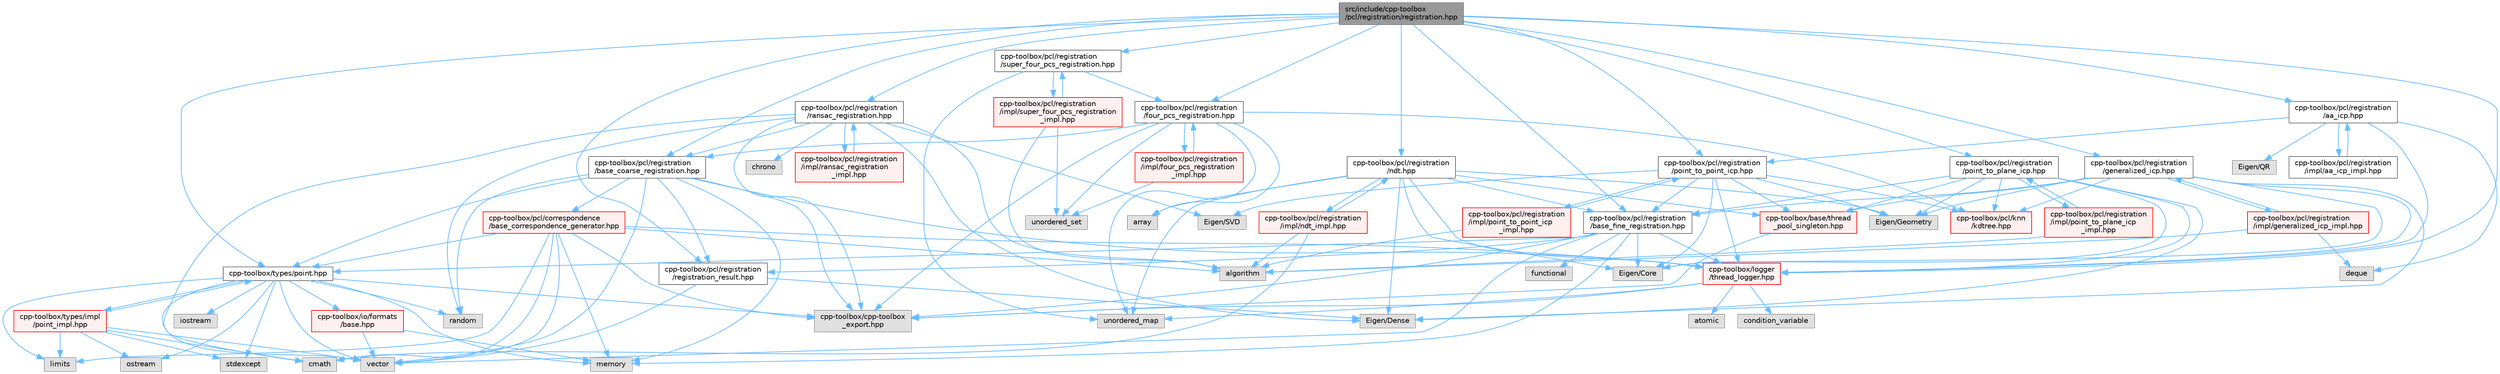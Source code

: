 digraph "src/include/cpp-toolbox/pcl/registration/registration.hpp"
{
 // LATEX_PDF_SIZE
  bgcolor="transparent";
  edge [fontname=Helvetica,fontsize=10,labelfontname=Helvetica,labelfontsize=10];
  node [fontname=Helvetica,fontsize=10,shape=box,height=0.2,width=0.4];
  Node1 [id="Node000001",label="src/include/cpp-toolbox\l/pcl/registration/registration.hpp",height=0.2,width=0.4,color="gray40", fillcolor="grey60", style="filled", fontcolor="black",tooltip="点云配准算法统一导出文件 / Unified export file for point cloud registration algorithms"];
  Node1 -> Node2 [id="edge1_Node000001_Node000002",color="steelblue1",style="solid",tooltip=" "];
  Node2 [id="Node000002",label="cpp-toolbox/pcl/registration\l/registration_result.hpp",height=0.2,width=0.4,color="grey40", fillcolor="white", style="filled",URL="$registration__result_8hpp.html",tooltip=" "];
  Node2 -> Node3 [id="edge2_Node000002_Node000003",color="steelblue1",style="solid",tooltip=" "];
  Node3 [id="Node000003",label="vector",height=0.2,width=0.4,color="grey60", fillcolor="#E0E0E0", style="filled",tooltip=" "];
  Node2 -> Node4 [id="edge3_Node000002_Node000004",color="steelblue1",style="solid",tooltip=" "];
  Node4 [id="Node000004",label="Eigen/Dense",height=0.2,width=0.4,color="grey60", fillcolor="#E0E0E0", style="filled",tooltip=" "];
  Node1 -> Node5 [id="edge4_Node000001_Node000005",color="steelblue1",style="solid",tooltip=" "];
  Node5 [id="Node000005",label="cpp-toolbox/pcl/registration\l/base_coarse_registration.hpp",height=0.2,width=0.4,color="grey40", fillcolor="white", style="filled",URL="$base__coarse__registration_8hpp.html",tooltip=" "];
  Node5 -> Node6 [id="edge5_Node000005_Node000006",color="steelblue1",style="solid",tooltip=" "];
  Node6 [id="Node000006",label="memory",height=0.2,width=0.4,color="grey60", fillcolor="#E0E0E0", style="filled",tooltip=" "];
  Node5 -> Node3 [id="edge6_Node000005_Node000003",color="steelblue1",style="solid",tooltip=" "];
  Node5 -> Node7 [id="edge7_Node000005_Node000007",color="steelblue1",style="solid",tooltip=" "];
  Node7 [id="Node000007",label="random",height=0.2,width=0.4,color="grey60", fillcolor="#E0E0E0", style="filled",tooltip=" "];
  Node5 -> Node8 [id="edge8_Node000005_Node000008",color="steelblue1",style="solid",tooltip=" "];
  Node8 [id="Node000008",label="cpp-toolbox/cpp-toolbox\l_export.hpp",height=0.2,width=0.4,color="grey60", fillcolor="#E0E0E0", style="filled",tooltip=" "];
  Node5 -> Node9 [id="edge9_Node000005_Node000009",color="steelblue1",style="solid",tooltip=" "];
  Node9 [id="Node000009",label="cpp-toolbox/pcl/correspondence\l/base_correspondence_generator.hpp",height=0.2,width=0.4,color="red", fillcolor="#FFF0F0", style="filled",URL="$base__correspondence__generator_8hpp.html",tooltip=" "];
  Node9 -> Node6 [id="edge10_Node000009_Node000006",color="steelblue1",style="solid",tooltip=" "];
  Node9 -> Node3 [id="edge11_Node000009_Node000003",color="steelblue1",style="solid",tooltip=" "];
  Node9 -> Node11 [id="edge12_Node000009_Node000011",color="steelblue1",style="solid",tooltip=" "];
  Node11 [id="Node000011",label="algorithm",height=0.2,width=0.4,color="grey60", fillcolor="#E0E0E0", style="filled",tooltip=" "];
  Node9 -> Node12 [id="edge13_Node000009_Node000012",color="steelblue1",style="solid",tooltip=" "];
  Node12 [id="Node000012",label="limits",height=0.2,width=0.4,color="grey60", fillcolor="#E0E0E0", style="filled",tooltip=" "];
  Node9 -> Node13 [id="edge14_Node000009_Node000013",color="steelblue1",style="solid",tooltip=" "];
  Node13 [id="Node000013",label="cmath",height=0.2,width=0.4,color="grey60", fillcolor="#E0E0E0", style="filled",tooltip=" "];
  Node9 -> Node14 [id="edge15_Node000009_Node000014",color="steelblue1",style="solid",tooltip=" "];
  Node14 [id="Node000014",label="cpp-toolbox/types/point.hpp",height=0.2,width=0.4,color="grey40", fillcolor="white", style="filled",URL="$point_8hpp.html",tooltip=" "];
  Node14 -> Node13 [id="edge16_Node000014_Node000013",color="steelblue1",style="solid",tooltip=" "];
  Node14 -> Node15 [id="edge17_Node000014_Node000015",color="steelblue1",style="solid",tooltip=" "];
  Node15 [id="Node000015",label="iostream",height=0.2,width=0.4,color="grey60", fillcolor="#E0E0E0", style="filled",tooltip=" "];
  Node14 -> Node12 [id="edge18_Node000014_Node000012",color="steelblue1",style="solid",tooltip=" "];
  Node14 -> Node6 [id="edge19_Node000014_Node000006",color="steelblue1",style="solid",tooltip=" "];
  Node14 -> Node16 [id="edge20_Node000014_Node000016",color="steelblue1",style="solid",tooltip=" "];
  Node16 [id="Node000016",label="ostream",height=0.2,width=0.4,color="grey60", fillcolor="#E0E0E0", style="filled",tooltip=" "];
  Node14 -> Node7 [id="edge21_Node000014_Node000007",color="steelblue1",style="solid",tooltip=" "];
  Node14 -> Node17 [id="edge22_Node000014_Node000017",color="steelblue1",style="solid",tooltip=" "];
  Node17 [id="Node000017",label="stdexcept",height=0.2,width=0.4,color="grey60", fillcolor="#E0E0E0", style="filled",tooltip=" "];
  Node14 -> Node3 [id="edge23_Node000014_Node000003",color="steelblue1",style="solid",tooltip=" "];
  Node14 -> Node8 [id="edge24_Node000014_Node000008",color="steelblue1",style="solid",tooltip=" "];
  Node14 -> Node18 [id="edge25_Node000014_Node000018",color="steelblue1",style="solid",tooltip=" "];
  Node18 [id="Node000018",label="cpp-toolbox/io/formats\l/base.hpp",height=0.2,width=0.4,color="red", fillcolor="#FFF0F0", style="filled",URL="$io_2formats_2base_8hpp.html",tooltip=" "];
  Node18 -> Node6 [id="edge26_Node000018_Node000006",color="steelblue1",style="solid",tooltip=" "];
  Node18 -> Node3 [id="edge27_Node000018_Node000003",color="steelblue1",style="solid",tooltip=" "];
  Node14 -> Node28 [id="edge28_Node000014_Node000028",color="steelblue1",style="solid",tooltip=" "];
  Node28 [id="Node000028",label="cpp-toolbox/types/impl\l/point_impl.hpp",height=0.2,width=0.4,color="red", fillcolor="#FFF0F0", style="filled",URL="$point__impl_8hpp.html",tooltip=" "];
  Node28 -> Node13 [id="edge29_Node000028_Node000013",color="steelblue1",style="solid",tooltip=" "];
  Node28 -> Node12 [id="edge30_Node000028_Node000012",color="steelblue1",style="solid",tooltip=" "];
  Node28 -> Node16 [id="edge31_Node000028_Node000016",color="steelblue1",style="solid",tooltip=" "];
  Node28 -> Node17 [id="edge32_Node000028_Node000017",color="steelblue1",style="solid",tooltip=" "];
  Node28 -> Node3 [id="edge33_Node000028_Node000003",color="steelblue1",style="solid",tooltip=" "];
  Node28 -> Node14 [id="edge34_Node000028_Node000014",color="steelblue1",style="solid",tooltip=" "];
  Node9 -> Node8 [id="edge35_Node000009_Node000008",color="steelblue1",style="solid",tooltip=" "];
  Node9 -> Node31 [id="edge36_Node000009_Node000031",color="steelblue1",style="solid",tooltip=" "];
  Node31 [id="Node000031",label="cpp-toolbox/logger\l/thread_logger.hpp",height=0.2,width=0.4,color="red", fillcolor="#FFF0F0", style="filled",URL="$thread__logger_8hpp.html",tooltip=" "];
  Node31 -> Node32 [id="edge37_Node000031_Node000032",color="steelblue1",style="solid",tooltip=" "];
  Node32 [id="Node000032",label="atomic",height=0.2,width=0.4,color="grey60", fillcolor="#E0E0E0", style="filled",tooltip=" "];
  Node31 -> Node33 [id="edge38_Node000031_Node000033",color="steelblue1",style="solid",tooltip=" "];
  Node33 [id="Node000033",label="condition_variable",height=0.2,width=0.4,color="grey60", fillcolor="#E0E0E0", style="filled",tooltip=" "];
  Node31 -> Node39 [id="edge39_Node000031_Node000039",color="steelblue1",style="solid",tooltip=" "];
  Node39 [id="Node000039",label="unordered_map",height=0.2,width=0.4,color="grey60", fillcolor="#E0E0E0", style="filled",tooltip=" "];
  Node31 -> Node8 [id="edge40_Node000031_Node000008",color="steelblue1",style="solid",tooltip=" "];
  Node5 -> Node2 [id="edge41_Node000005_Node000002",color="steelblue1",style="solid",tooltip=" "];
  Node5 -> Node14 [id="edge42_Node000005_Node000014",color="steelblue1",style="solid",tooltip=" "];
  Node5 -> Node31 [id="edge43_Node000005_Node000031",color="steelblue1",style="solid",tooltip=" "];
  Node1 -> Node46 [id="edge44_Node000001_Node000046",color="steelblue1",style="solid",tooltip=" "];
  Node46 [id="Node000046",label="cpp-toolbox/pcl/registration\l/base_fine_registration.hpp",height=0.2,width=0.4,color="grey40", fillcolor="white", style="filled",URL="$base__fine__registration_8hpp.html",tooltip=" "];
  Node46 -> Node22 [id="edge45_Node000046_Node000022",color="steelblue1",style="solid",tooltip=" "];
  Node22 [id="Node000022",label="functional",height=0.2,width=0.4,color="grey60", fillcolor="#E0E0E0", style="filled",tooltip=" "];
  Node46 -> Node6 [id="edge46_Node000046_Node000006",color="steelblue1",style="solid",tooltip=" "];
  Node46 -> Node3 [id="edge47_Node000046_Node000003",color="steelblue1",style="solid",tooltip=" "];
  Node46 -> Node8 [id="edge48_Node000046_Node000008",color="steelblue1",style="solid",tooltip=" "];
  Node46 -> Node31 [id="edge49_Node000046_Node000031",color="steelblue1",style="solid",tooltip=" "];
  Node46 -> Node2 [id="edge50_Node000046_Node000002",color="steelblue1",style="solid",tooltip=" "];
  Node46 -> Node14 [id="edge51_Node000046_Node000014",color="steelblue1",style="solid",tooltip=" "];
  Node46 -> Node47 [id="edge52_Node000046_Node000047",color="steelblue1",style="solid",tooltip=" "];
  Node47 [id="Node000047",label="Eigen/Core",height=0.2,width=0.4,color="grey60", fillcolor="#E0E0E0", style="filled",tooltip=" "];
  Node1 -> Node48 [id="edge53_Node000001_Node000048",color="steelblue1",style="solid",tooltip=" "];
  Node48 [id="Node000048",label="cpp-toolbox/pcl/registration\l/ransac_registration.hpp",height=0.2,width=0.4,color="grey40", fillcolor="white", style="filled",URL="$ransac__registration_8hpp.html",tooltip=" "];
  Node48 -> Node11 [id="edge54_Node000048_Node000011",color="steelblue1",style="solid",tooltip=" "];
  Node48 -> Node41 [id="edge55_Node000048_Node000041",color="steelblue1",style="solid",tooltip=" "];
  Node41 [id="Node000041",label="chrono",height=0.2,width=0.4,color="grey60", fillcolor="#E0E0E0", style="filled",tooltip=" "];
  Node48 -> Node7 [id="edge56_Node000048_Node000007",color="steelblue1",style="solid",tooltip=" "];
  Node48 -> Node3 [id="edge57_Node000048_Node000003",color="steelblue1",style="solid",tooltip=" "];
  Node48 -> Node4 [id="edge58_Node000048_Node000004",color="steelblue1",style="solid",tooltip=" "];
  Node48 -> Node49 [id="edge59_Node000048_Node000049",color="steelblue1",style="solid",tooltip=" "];
  Node49 [id="Node000049",label="Eigen/SVD",height=0.2,width=0.4,color="grey60", fillcolor="#E0E0E0", style="filled",tooltip=" "];
  Node48 -> Node8 [id="edge60_Node000048_Node000008",color="steelblue1",style="solid",tooltip=" "];
  Node48 -> Node5 [id="edge61_Node000048_Node000005",color="steelblue1",style="solid",tooltip=" "];
  Node48 -> Node50 [id="edge62_Node000048_Node000050",color="steelblue1",style="solid",tooltip=" "];
  Node50 [id="Node000050",label="cpp-toolbox/pcl/registration\l/impl/ransac_registration\l_impl.hpp",height=0.2,width=0.4,color="red", fillcolor="#FFF0F0", style="filled",URL="$ransac__registration__impl_8hpp.html",tooltip=" "];
  Node50 -> Node48 [id="edge63_Node000050_Node000048",color="steelblue1",style="solid",tooltip=" "];
  Node1 -> Node60 [id="edge64_Node000001_Node000060",color="steelblue1",style="solid",tooltip=" "];
  Node60 [id="Node000060",label="cpp-toolbox/pcl/registration\l/four_pcs_registration.hpp",height=0.2,width=0.4,color="grey40", fillcolor="white", style="filled",URL="$four__pcs__registration_8hpp.html",tooltip=" "];
  Node60 -> Node61 [id="edge65_Node000060_Node000061",color="steelblue1",style="solid",tooltip=" "];
  Node61 [id="Node000061",label="array",height=0.2,width=0.4,color="grey60", fillcolor="#E0E0E0", style="filled",tooltip=" "];
  Node60 -> Node39 [id="edge66_Node000060_Node000039",color="steelblue1",style="solid",tooltip=" "];
  Node60 -> Node62 [id="edge67_Node000060_Node000062",color="steelblue1",style="solid",tooltip=" "];
  Node62 [id="Node000062",label="unordered_set",height=0.2,width=0.4,color="grey60", fillcolor="#E0E0E0", style="filled",tooltip=" "];
  Node60 -> Node8 [id="edge68_Node000060_Node000008",color="steelblue1",style="solid",tooltip=" "];
  Node60 -> Node63 [id="edge69_Node000060_Node000063",color="steelblue1",style="solid",tooltip=" "];
  Node63 [id="Node000063",label="cpp-toolbox/pcl/knn\l/kdtree.hpp",height=0.2,width=0.4,color="red", fillcolor="#FFF0F0", style="filled",URL="$kdtree_8hpp.html",tooltip=" "];
  Node60 -> Node5 [id="edge70_Node000060_Node000005",color="steelblue1",style="solid",tooltip=" "];
  Node60 -> Node78 [id="edge71_Node000060_Node000078",color="steelblue1",style="solid",tooltip=" "];
  Node78 [id="Node000078",label="cpp-toolbox/pcl/registration\l/impl/four_pcs_registration\l_impl.hpp",height=0.2,width=0.4,color="red", fillcolor="#FFF0F0", style="filled",URL="$four__pcs__registration__impl_8hpp.html",tooltip=" "];
  Node78 -> Node62 [id="edge72_Node000078_Node000062",color="steelblue1",style="solid",tooltip=" "];
  Node78 -> Node60 [id="edge73_Node000078_Node000060",color="steelblue1",style="solid",tooltip=" "];
  Node1 -> Node81 [id="edge74_Node000001_Node000081",color="steelblue1",style="solid",tooltip=" "];
  Node81 [id="Node000081",label="cpp-toolbox/pcl/registration\l/super_four_pcs_registration.hpp",height=0.2,width=0.4,color="grey40", fillcolor="white", style="filled",URL="$super__four__pcs__registration_8hpp.html",tooltip=" "];
  Node81 -> Node39 [id="edge75_Node000081_Node000039",color="steelblue1",style="solid",tooltip=" "];
  Node81 -> Node60 [id="edge76_Node000081_Node000060",color="steelblue1",style="solid",tooltip=" "];
  Node81 -> Node82 [id="edge77_Node000081_Node000082",color="steelblue1",style="solid",tooltip=" "];
  Node82 [id="Node000082",label="cpp-toolbox/pcl/registration\l/impl/super_four_pcs_registration\l_impl.hpp",height=0.2,width=0.4,color="red", fillcolor="#FFF0F0", style="filled",URL="$super__four__pcs__registration__impl_8hpp.html",tooltip=" "];
  Node82 -> Node11 [id="edge78_Node000082_Node000011",color="steelblue1",style="solid",tooltip=" "];
  Node82 -> Node62 [id="edge79_Node000082_Node000062",color="steelblue1",style="solid",tooltip=" "];
  Node82 -> Node81 [id="edge80_Node000082_Node000081",color="steelblue1",style="solid",tooltip=" "];
  Node1 -> Node83 [id="edge81_Node000001_Node000083",color="steelblue1",style="solid",tooltip=" "];
  Node83 [id="Node000083",label="cpp-toolbox/pcl/registration\l/point_to_point_icp.hpp",height=0.2,width=0.4,color="grey40", fillcolor="white", style="filled",URL="$point__to__point__icp_8hpp.html",tooltip=" "];
  Node83 -> Node46 [id="edge82_Node000083_Node000046",color="steelblue1",style="solid",tooltip=" "];
  Node83 -> Node63 [id="edge83_Node000083_Node000063",color="steelblue1",style="solid",tooltip=" "];
  Node83 -> Node54 [id="edge84_Node000083_Node000054",color="steelblue1",style="solid",tooltip=" "];
  Node54 [id="Node000054",label="cpp-toolbox/base/thread\l_pool_singleton.hpp",height=0.2,width=0.4,color="red", fillcolor="#FFF0F0", style="filled",URL="$thread__pool__singleton_8hpp.html",tooltip=" "];
  Node54 -> Node8 [id="edge85_Node000054_Node000008",color="steelblue1",style="solid",tooltip=" "];
  Node83 -> Node31 [id="edge86_Node000083_Node000031",color="steelblue1",style="solid",tooltip=" "];
  Node83 -> Node47 [id="edge87_Node000083_Node000047",color="steelblue1",style="solid",tooltip=" "];
  Node83 -> Node49 [id="edge88_Node000083_Node000049",color="steelblue1",style="solid",tooltip=" "];
  Node83 -> Node84 [id="edge89_Node000083_Node000084",color="steelblue1",style="solid",tooltip=" "];
  Node84 [id="Node000084",label="Eigen/Geometry",height=0.2,width=0.4,color="grey60", fillcolor="#E0E0E0", style="filled",tooltip=" "];
  Node83 -> Node85 [id="edge90_Node000083_Node000085",color="steelblue1",style="solid",tooltip=" "];
  Node85 [id="Node000085",label="cpp-toolbox/pcl/registration\l/impl/point_to_point_icp\l_impl.hpp",height=0.2,width=0.4,color="red", fillcolor="#FFF0F0", style="filled",URL="$point__to__point__icp__impl_8hpp.html",tooltip=" "];
  Node85 -> Node83 [id="edge91_Node000085_Node000083",color="steelblue1",style="solid",tooltip=" "];
  Node85 -> Node11 [id="edge92_Node000085_Node000011",color="steelblue1",style="solid",tooltip=" "];
  Node1 -> Node86 [id="edge93_Node000001_Node000086",color="steelblue1",style="solid",tooltip=" "];
  Node86 [id="Node000086",label="cpp-toolbox/pcl/registration\l/point_to_plane_icp.hpp",height=0.2,width=0.4,color="grey40", fillcolor="white", style="filled",URL="$point__to__plane__icp_8hpp.html",tooltip=" "];
  Node86 -> Node46 [id="edge94_Node000086_Node000046",color="steelblue1",style="solid",tooltip=" "];
  Node86 -> Node63 [id="edge95_Node000086_Node000063",color="steelblue1",style="solid",tooltip=" "];
  Node86 -> Node54 [id="edge96_Node000086_Node000054",color="steelblue1",style="solid",tooltip=" "];
  Node86 -> Node31 [id="edge97_Node000086_Node000031",color="steelblue1",style="solid",tooltip=" "];
  Node86 -> Node47 [id="edge98_Node000086_Node000047",color="steelblue1",style="solid",tooltip=" "];
  Node86 -> Node4 [id="edge99_Node000086_Node000004",color="steelblue1",style="solid",tooltip=" "];
  Node86 -> Node84 [id="edge100_Node000086_Node000084",color="steelblue1",style="solid",tooltip=" "];
  Node86 -> Node87 [id="edge101_Node000086_Node000087",color="steelblue1",style="solid",tooltip=" "];
  Node87 [id="Node000087",label="cpp-toolbox/pcl/registration\l/impl/point_to_plane_icp\l_impl.hpp",height=0.2,width=0.4,color="red", fillcolor="#FFF0F0", style="filled",URL="$point__to__plane__icp__impl_8hpp.html",tooltip=" "];
  Node87 -> Node86 [id="edge102_Node000087_Node000086",color="steelblue1",style="solid",tooltip=" "];
  Node87 -> Node11 [id="edge103_Node000087_Node000011",color="steelblue1",style="solid",tooltip=" "];
  Node1 -> Node88 [id="edge104_Node000001_Node000088",color="steelblue1",style="solid",tooltip=" "];
  Node88 [id="Node000088",label="cpp-toolbox/pcl/registration\l/generalized_icp.hpp",height=0.2,width=0.4,color="grey40", fillcolor="white", style="filled",URL="$generalized__icp_8hpp.html",tooltip=" "];
  Node88 -> Node46 [id="edge105_Node000088_Node000046",color="steelblue1",style="solid",tooltip=" "];
  Node88 -> Node63 [id="edge106_Node000088_Node000063",color="steelblue1",style="solid",tooltip=" "];
  Node88 -> Node54 [id="edge107_Node000088_Node000054",color="steelblue1",style="solid",tooltip=" "];
  Node88 -> Node31 [id="edge108_Node000088_Node000031",color="steelblue1",style="solid",tooltip=" "];
  Node88 -> Node47 [id="edge109_Node000088_Node000047",color="steelblue1",style="solid",tooltip=" "];
  Node88 -> Node4 [id="edge110_Node000088_Node000004",color="steelblue1",style="solid",tooltip=" "];
  Node88 -> Node84 [id="edge111_Node000088_Node000084",color="steelblue1",style="solid",tooltip=" "];
  Node88 -> Node89 [id="edge112_Node000088_Node000089",color="steelblue1",style="solid",tooltip=" "];
  Node89 [id="Node000089",label="cpp-toolbox/pcl/registration\l/impl/generalized_icp_impl.hpp",height=0.2,width=0.4,color="red", fillcolor="#FFF0F0", style="filled",URL="$generalized__icp__impl_8hpp.html",tooltip=" "];
  Node89 -> Node88 [id="edge113_Node000089_Node000088",color="steelblue1",style="solid",tooltip=" "];
  Node89 -> Node11 [id="edge114_Node000089_Node000011",color="steelblue1",style="solid",tooltip=" "];
  Node89 -> Node56 [id="edge115_Node000089_Node000056",color="steelblue1",style="solid",tooltip=" "];
  Node56 [id="Node000056",label="deque",height=0.2,width=0.4,color="grey60", fillcolor="#E0E0E0", style="filled",tooltip=" "];
  Node1 -> Node90 [id="edge116_Node000001_Node000090",color="steelblue1",style="solid",tooltip=" "];
  Node90 [id="Node000090",label="cpp-toolbox/pcl/registration\l/aa_icp.hpp",height=0.2,width=0.4,color="grey40", fillcolor="white", style="filled",URL="$aa__icp_8hpp.html",tooltip=" "];
  Node90 -> Node83 [id="edge117_Node000090_Node000083",color="steelblue1",style="solid",tooltip=" "];
  Node90 -> Node31 [id="edge118_Node000090_Node000031",color="steelblue1",style="solid",tooltip=" "];
  Node90 -> Node56 [id="edge119_Node000090_Node000056",color="steelblue1",style="solid",tooltip=" "];
  Node90 -> Node91 [id="edge120_Node000090_Node000091",color="steelblue1",style="solid",tooltip=" "];
  Node91 [id="Node000091",label="Eigen/QR",height=0.2,width=0.4,color="grey60", fillcolor="#E0E0E0", style="filled",tooltip=" "];
  Node90 -> Node92 [id="edge121_Node000090_Node000092",color="steelblue1",style="solid",tooltip=" "];
  Node92 [id="Node000092",label="cpp-toolbox/pcl/registration\l/impl/aa_icp_impl.hpp",height=0.2,width=0.4,color="grey40", fillcolor="white", style="filled",URL="$aa__icp__impl_8hpp.html",tooltip=" "];
  Node92 -> Node90 [id="edge122_Node000092_Node000090",color="steelblue1",style="solid",tooltip=" "];
  Node1 -> Node93 [id="edge123_Node000001_Node000093",color="steelblue1",style="solid",tooltip=" "];
  Node93 [id="Node000093",label="cpp-toolbox/pcl/registration\l/ndt.hpp",height=0.2,width=0.4,color="grey40", fillcolor="white", style="filled",URL="$ndt_8hpp.html",tooltip=" "];
  Node93 -> Node46 [id="edge124_Node000093_Node000046",color="steelblue1",style="solid",tooltip=" "];
  Node93 -> Node54 [id="edge125_Node000093_Node000054",color="steelblue1",style="solid",tooltip=" "];
  Node93 -> Node31 [id="edge126_Node000093_Node000031",color="steelblue1",style="solid",tooltip=" "];
  Node93 -> Node47 [id="edge127_Node000093_Node000047",color="steelblue1",style="solid",tooltip=" "];
  Node93 -> Node4 [id="edge128_Node000093_Node000004",color="steelblue1",style="solid",tooltip=" "];
  Node93 -> Node84 [id="edge129_Node000093_Node000084",color="steelblue1",style="solid",tooltip=" "];
  Node93 -> Node39 [id="edge130_Node000093_Node000039",color="steelblue1",style="solid",tooltip=" "];
  Node93 -> Node61 [id="edge131_Node000093_Node000061",color="steelblue1",style="solid",tooltip=" "];
  Node93 -> Node94 [id="edge132_Node000093_Node000094",color="steelblue1",style="solid",tooltip=" "];
  Node94 [id="Node000094",label="cpp-toolbox/pcl/registration\l/impl/ndt_impl.hpp",height=0.2,width=0.4,color="red", fillcolor="#FFF0F0", style="filled",URL="$ndt__impl_8hpp.html",tooltip=" "];
  Node94 -> Node93 [id="edge133_Node000094_Node000093",color="steelblue1",style="solid",tooltip=" "];
  Node94 -> Node11 [id="edge134_Node000094_Node000011",color="steelblue1",style="solid",tooltip=" "];
  Node94 -> Node13 [id="edge135_Node000094_Node000013",color="steelblue1",style="solid",tooltip=" "];
  Node1 -> Node14 [id="edge136_Node000001_Node000014",color="steelblue1",style="solid",tooltip=" "];
  Node1 -> Node31 [id="edge137_Node000001_Node000031",color="steelblue1",style="solid",tooltip=" "];
}
